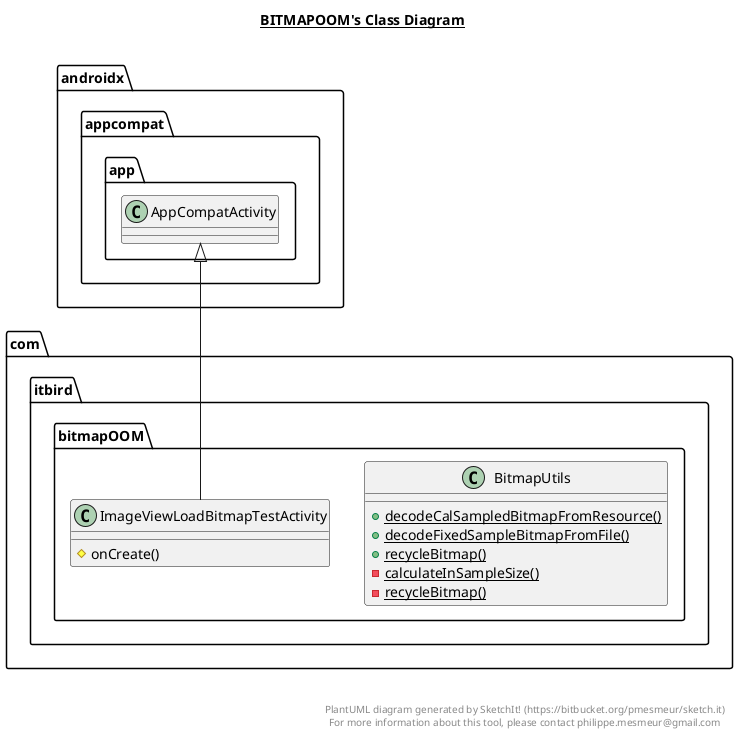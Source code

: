 @startuml

title __BITMAPOOM's Class Diagram__\n

  namespace com.itbird {
    namespace bitmapOOM {
      class com.itbird.bitmapOOM.BitmapUtils {
          {static} + decodeCalSampledBitmapFromResource()
          {static} + decodeFixedSampleBitmapFromFile()
          {static} + recycleBitmap()
          {static} - calculateInSampleSize()
          {static} - recycleBitmap()
      }
    }
  }
  

  namespace com.itbird {
    namespace bitmapOOM {
      class com.itbird.bitmapOOM.ImageViewLoadBitmapTestActivity {
          # onCreate()
      }
    }
  }
  

  com.itbird.bitmapOOM.ImageViewLoadBitmapTestActivity -up-|> androidx.appcompat.app.AppCompatActivity


right footer


PlantUML diagram generated by SketchIt! (https://bitbucket.org/pmesmeur/sketch.it)
For more information about this tool, please contact philippe.mesmeur@gmail.com
endfooter

@enduml
